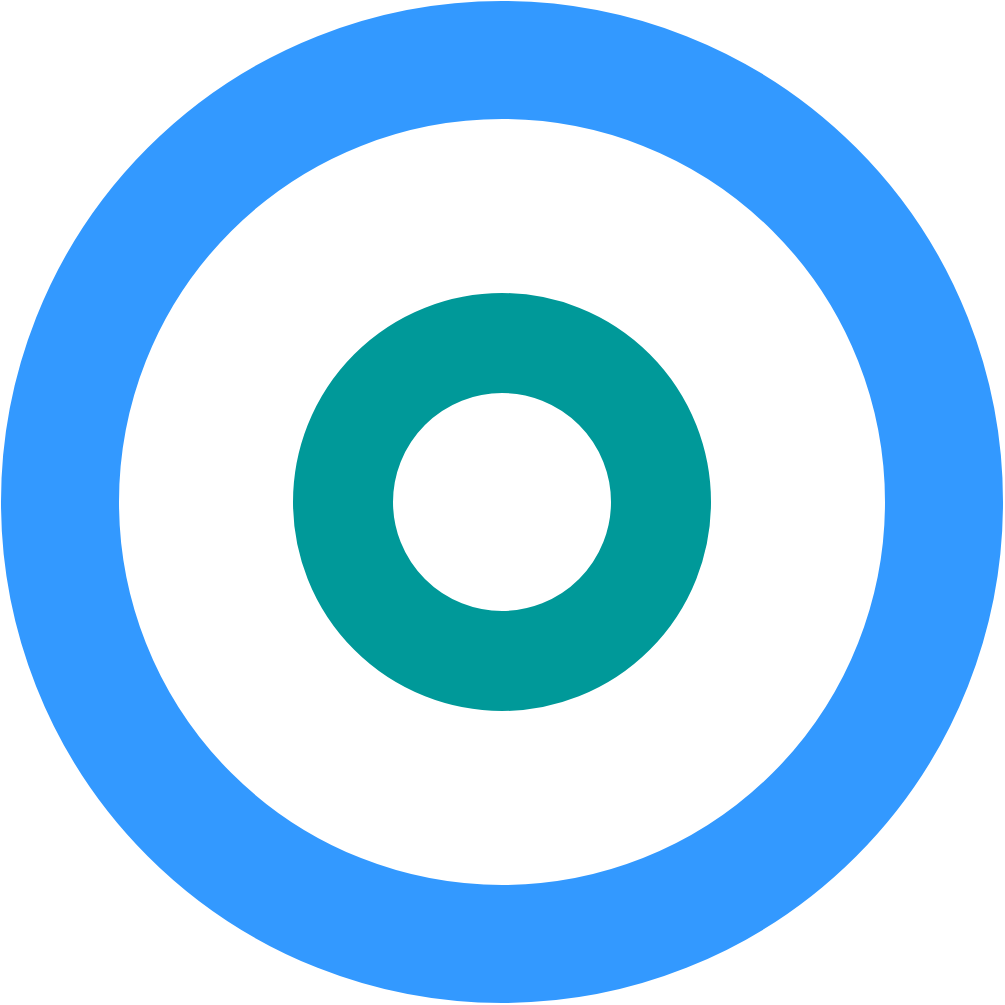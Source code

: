 <mxfile>
    <diagram name="Icon Design" id="0">
        <mxGraphModel dx="1422" dy="710" grid="1" gridSize="10" guides="1" tooltips="1" connect="1" arrows="1" fold="1" page="1" pageScale="1" pageWidth="827" pageHeight="1169" math="0" shadow="0">
            <root>
                <mxCell id="0"/>
                <mxCell id="1" parent="0"/>
                <mxCell id="25" value="" style="ellipse;whiteSpace=wrap;html=1;aspect=fixed;strokeColor=#3399FF;strokeWidth=59;fontSize=90;fontColor=#FFFFFF;fillColor=none;" vertex="1" parent="1">
                    <mxGeometry x="35" y="35" width="442" height="442" as="geometry"/>
                </mxCell>
                <mxCell id="26" value="" style="ellipse;whiteSpace=wrap;html=1;aspect=fixed;strokeColor=#009999;strokeWidth=50;fontSize=90;fontColor=#FFFFFF;fillColor=none;" vertex="1" parent="1">
                    <mxGeometry x="176.5" y="176.5" width="159" height="159" as="geometry"/>
                </mxCell>
            </root>
        </mxGraphModel>
    </diagram>
</mxfile>
